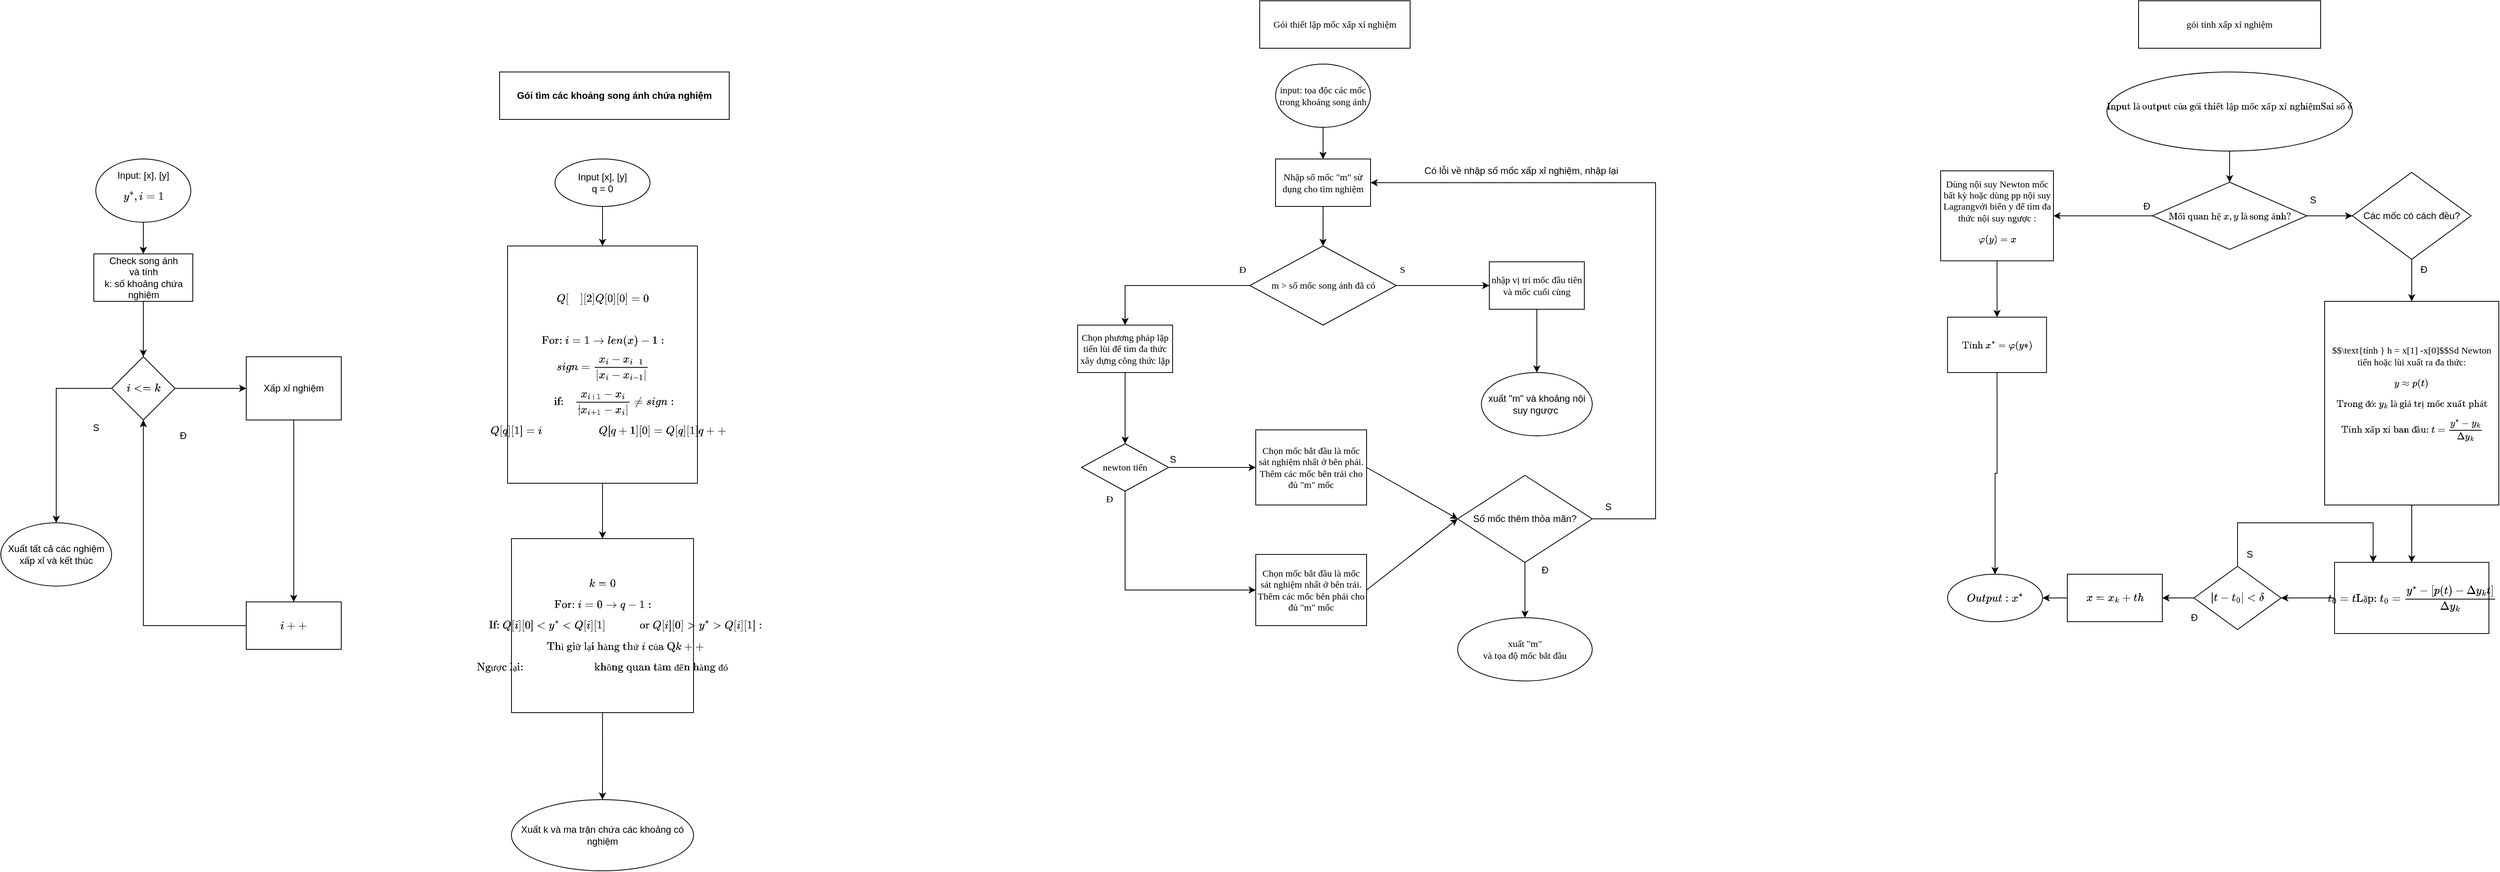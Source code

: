 <mxfile version="16.1.0" type="device"><diagram id="-bo-W2XCwvbuusPsBK75" name="Page-2"><mxGraphModel dx="1022" dy="5141" grid="1" gridSize="10" guides="1" tooltips="1" connect="1" arrows="1" fold="1" page="1" pageScale="1" pageWidth="3300" pageHeight="4681" math="1" shadow="0"><root><mxCell id="rgaE1AEuiitReDvdLhnc-0"/><mxCell id="rgaE1AEuiitReDvdLhnc-1" parent="rgaE1AEuiitReDvdLhnc-0"/><mxCell id="rgaE1AEuiitReDvdLhnc-18" style="edgeStyle=orthogonalEdgeStyle;rounded=0;orthogonalLoop=1;jettySize=auto;html=1;exitX=0.5;exitY=1;exitDx=0;exitDy=0;entryX=0.5;entryY=0;entryDx=0;entryDy=0;" parent="rgaE1AEuiitReDvdLhnc-1" source="rgaE1AEuiitReDvdLhnc-2" target="rgaE1AEuiitReDvdLhnc-4" edge="1"><mxGeometry relative="1" as="geometry"/></mxCell><mxCell id="rgaE1AEuiitReDvdLhnc-2" value="Input: [x], [y]&lt;br&gt;$$y^*, i = 1$$" style="ellipse;whiteSpace=wrap;html=1;" parent="rgaE1AEuiitReDvdLhnc-1" vertex="1"><mxGeometry x="180" y="80" width="120" height="80" as="geometry"/></mxCell><mxCell id="rgaE1AEuiitReDvdLhnc-15" style="edgeStyle=orthogonalEdgeStyle;rounded=0;orthogonalLoop=1;jettySize=auto;html=1;entryX=0.5;entryY=1;entryDx=0;entryDy=0;exitX=0;exitY=0.5;exitDx=0;exitDy=0;" parent="rgaE1AEuiitReDvdLhnc-1" source="rgaE1AEuiitReDvdLhnc-16" target="rgaE1AEuiitReDvdLhnc-7" edge="1"><mxGeometry relative="1" as="geometry"><mxPoint x="430" y="530" as="targetPoint"/><mxPoint x="390" y="580" as="sourcePoint"/></mxGeometry></mxCell><mxCell id="rgaE1AEuiitReDvdLhnc-17" style="edgeStyle=orthogonalEdgeStyle;rounded=0;orthogonalLoop=1;jettySize=auto;html=1;exitX=0.5;exitY=1;exitDx=0;exitDy=0;entryX=0.5;entryY=0;entryDx=0;entryDy=0;" parent="rgaE1AEuiitReDvdLhnc-1" source="rgaE1AEuiitReDvdLhnc-14" target="rgaE1AEuiitReDvdLhnc-16" edge="1"><mxGeometry relative="1" as="geometry"/></mxCell><mxCell id="rgaE1AEuiitReDvdLhnc-14" value="Xấp xỉ nghiệm" style="rounded=0;whiteSpace=wrap;html=1;" parent="rgaE1AEuiitReDvdLhnc-1" vertex="1"><mxGeometry x="370" y="330" width="120" height="80" as="geometry"/></mxCell><mxCell id="rgaE1AEuiitReDvdLhnc-19" style="edgeStyle=orthogonalEdgeStyle;rounded=0;orthogonalLoop=1;jettySize=auto;html=1;exitX=0.5;exitY=1;exitDx=0;exitDy=0;" parent="rgaE1AEuiitReDvdLhnc-1" source="rgaE1AEuiitReDvdLhnc-4" target="rgaE1AEuiitReDvdLhnc-7" edge="1"><mxGeometry relative="1" as="geometry"><mxPoint x="240" y="280" as="targetPoint"/></mxGeometry></mxCell><mxCell id="rgaE1AEuiitReDvdLhnc-4" value="Check song ánh&lt;br&gt;và tính &lt;br&gt;k: số khoảng chứa nghiệm" style="rounded=0;whiteSpace=wrap;html=1;" parent="rgaE1AEuiitReDvdLhnc-1" vertex="1"><mxGeometry x="177.5" y="200" width="125" height="60" as="geometry"/></mxCell><mxCell id="rgaE1AEuiitReDvdLhnc-8" style="edgeStyle=orthogonalEdgeStyle;rounded=0;orthogonalLoop=1;jettySize=auto;html=1;exitX=0;exitY=0.5;exitDx=0;exitDy=0;entryX=0.5;entryY=0;entryDx=0;entryDy=0;" parent="rgaE1AEuiitReDvdLhnc-1" source="rgaE1AEuiitReDvdLhnc-7" target="rgaE1AEuiitReDvdLhnc-20" edge="1"><mxGeometry relative="1" as="geometry"><mxPoint x="150" y="520" as="targetPoint"/><mxPoint x="90" y="400" as="sourcePoint"/></mxGeometry></mxCell><mxCell id="rgaE1AEuiitReDvdLhnc-10" style="edgeStyle=orthogonalEdgeStyle;rounded=0;orthogonalLoop=1;jettySize=auto;html=1;exitX=1;exitY=0.5;exitDx=0;exitDy=0;entryX=0;entryY=0.5;entryDx=0;entryDy=0;" parent="rgaE1AEuiitReDvdLhnc-1" source="rgaE1AEuiitReDvdLhnc-7" target="rgaE1AEuiitReDvdLhnc-14" edge="1"><mxGeometry relative="1" as="geometry"><mxPoint x="370" y="410" as="targetPoint"/></mxGeometry></mxCell><mxCell id="rgaE1AEuiitReDvdLhnc-7" value="$$i &amp;lt;= k$$" style="rhombus;whiteSpace=wrap;html=1;" parent="rgaE1AEuiitReDvdLhnc-1" vertex="1"><mxGeometry x="200" y="330" width="80" height="80" as="geometry"/></mxCell><mxCell id="rgaE1AEuiitReDvdLhnc-11" value="Đ" style="text;html=1;align=center;verticalAlign=middle;resizable=0;points=[];autosize=1;strokeColor=none;fillColor=none;" parent="rgaE1AEuiitReDvdLhnc-1" vertex="1"><mxGeometry x="280" y="420" width="20" height="20" as="geometry"/></mxCell><mxCell id="rgaE1AEuiitReDvdLhnc-12" value="S" style="text;html=1;align=center;verticalAlign=middle;resizable=0;points=[];autosize=1;strokeColor=none;fillColor=none;" parent="rgaE1AEuiitReDvdLhnc-1" vertex="1"><mxGeometry x="170" y="410" width="20" height="20" as="geometry"/></mxCell><mxCell id="rgaE1AEuiitReDvdLhnc-16" value="$$i++$$" style="rounded=0;whiteSpace=wrap;html=1;" parent="rgaE1AEuiitReDvdLhnc-1" vertex="1"><mxGeometry x="370" y="640" width="120" height="60" as="geometry"/></mxCell><mxCell id="rgaE1AEuiitReDvdLhnc-20" value="&lt;span&gt;Xuất tất cả các nghiệm xấp xỉ và kết thúc&lt;/span&gt;" style="ellipse;whiteSpace=wrap;html=1;" parent="rgaE1AEuiitReDvdLhnc-1" vertex="1"><mxGeometry x="60" y="540" width="140" height="80" as="geometry"/></mxCell><mxCell id="rgaE1AEuiitReDvdLhnc-23" style="edgeStyle=orthogonalEdgeStyle;rounded=0;orthogonalLoop=1;jettySize=auto;html=1;exitX=0.5;exitY=1;exitDx=0;exitDy=0;" parent="rgaE1AEuiitReDvdLhnc-1" source="rgaE1AEuiitReDvdLhnc-21" target="rgaE1AEuiitReDvdLhnc-24" edge="1"><mxGeometry relative="1" as="geometry"><mxPoint x="820.353" y="190" as="targetPoint"/></mxGeometry></mxCell><mxCell id="rgaE1AEuiitReDvdLhnc-21" value="Input [x], [y]&lt;br&gt;q = 0" style="ellipse;whiteSpace=wrap;html=1;" parent="rgaE1AEuiitReDvdLhnc-1" vertex="1"><mxGeometry x="759.95" y="80" width="120" height="60" as="geometry"/></mxCell><mxCell id="rgaE1AEuiitReDvdLhnc-22" value="&lt;b&gt;Gói tìm các khoảng song ánh chứa nghiệm&lt;/b&gt;" style="rounded=0;whiteSpace=wrap;html=1;" parent="rgaE1AEuiitReDvdLhnc-1" vertex="1"><mxGeometry x="690" y="-30" width="290" height="60" as="geometry"/></mxCell><mxCell id="rgaE1AEuiitReDvdLhnc-25" style="edgeStyle=orthogonalEdgeStyle;rounded=0;orthogonalLoop=1;jettySize=auto;html=1;exitX=0.5;exitY=1;exitDx=0;exitDy=0;entryX=0.5;entryY=0;entryDx=0;entryDy=0;" parent="rgaE1AEuiitReDvdLhnc-1" source="rgaE1AEuiitReDvdLhnc-24" target="rgaE1AEuiitReDvdLhnc-26" edge="1"><mxGeometry relative="1" as="geometry"><mxPoint x="820.353" y="690" as="targetPoint"/></mxGeometry></mxCell><mxCell id="rgaE1AEuiitReDvdLhnc-24" value="$$ Q[ \quad][ 2] \\&lt;br&gt;Q[0][0] = 0$$&lt;br&gt;$$ \text{For: } i = 1 \rightarrow len(x) - 1: $$$$ sign = \dfrac{x_i - x_{i-1}}{|x_i - x_{i-1}|} $$$$\quad\quad\text{if:}\quad \dfrac{x_{i+1} - x_{i}}{|x_{i+1} - x_{i}|}&amp;nbsp; \neq sign:$$$$ \quad Q[q][1] = i \\\quad\quad\quad \quad \quad Q[q+1][0] = Q[q][1]\\ q++ $$" style="rounded=0;whiteSpace=wrap;html=1;" parent="rgaE1AEuiitReDvdLhnc-1" vertex="1"><mxGeometry x="700.02" y="190" width="239.86" height="300" as="geometry"/></mxCell><mxCell id="rgaE1AEuiitReDvdLhnc-27" style="edgeStyle=orthogonalEdgeStyle;rounded=0;orthogonalLoop=1;jettySize=auto;html=1;exitX=0.5;exitY=1;exitDx=0;exitDy=0;entryX=0.5;entryY=0;entryDx=0;entryDy=0;" parent="rgaE1AEuiitReDvdLhnc-1" source="rgaE1AEuiitReDvdLhnc-26" target="rgaE1AEuiitReDvdLhnc-28" edge="1"><mxGeometry relative="1" as="geometry"><mxPoint x="869.765" y="1200" as="targetPoint"/></mxGeometry></mxCell><mxCell id="rgaE1AEuiitReDvdLhnc-26" value="$$k = 0$$$$ \text{For: } i = 0\rightarrow q-1: $$ $$\quad\quad\quad\quad \text{If: }&amp;nbsp; Q[i][0]&amp;lt;y^*&amp;lt;Q[i][1] \\ \quad\quad\quad\text{or } Q[i][0]&amp;gt;y^*&amp;gt;Q[i][1]: $$ $$\quad\quad\quad\quad\text{Thì giữ lại hàng thứ } i \text{ của Q}\\ k++$$ $$&lt;br&gt;&amp;nbsp;\text{Ngược lại:}\quad\quad\quad\quad&lt;br&gt;\\\quad\quad \text{ không quan tâm đến hàng đó} $$" style="rounded=0;whiteSpace=wrap;html=1;" parent="rgaE1AEuiitReDvdLhnc-1" vertex="1"><mxGeometry x="705" y="560" width="229.91" height="220" as="geometry"/></mxCell><mxCell id="rgaE1AEuiitReDvdLhnc-28" value="Xuất k và ma trận chứa các khoảng có nghiệm" style="ellipse;whiteSpace=wrap;html=1;" parent="rgaE1AEuiitReDvdLhnc-1" vertex="1"><mxGeometry x="704.91" y="890" width="230" height="90" as="geometry"/></mxCell><mxCell id="rgaE1AEuiitReDvdLhnc-30" value="&lt;font face=&quot;Times New Roman&quot;&gt;Gói thiết lập mốc xấp xỉ nghiệm&lt;/font&gt;" style="rounded=0;whiteSpace=wrap;html=1;" parent="rgaE1AEuiitReDvdLhnc-1" vertex="1"><mxGeometry x="1650" y="-120" width="190" height="60" as="geometry"/></mxCell><mxCell id="t8xWHfFTONVKPdkL1_0G-3" style="edgeStyle=orthogonalEdgeStyle;rounded=0;orthogonalLoop=1;jettySize=auto;html=1;" parent="rgaE1AEuiitReDvdLhnc-1" source="t8xWHfFTONVKPdkL1_0G-0" target="t8xWHfFTONVKPdkL1_0G-1" edge="1"><mxGeometry relative="1" as="geometry"/></mxCell><mxCell id="t8xWHfFTONVKPdkL1_0G-0" value="&lt;font face=&quot;Times New Roman&quot;&gt;Nhập số mốc &quot;m&quot; sử dụng cho tìm nghiệm&lt;/font&gt;" style="rounded=0;whiteSpace=wrap;html=1;" parent="rgaE1AEuiitReDvdLhnc-1" vertex="1"><mxGeometry x="1670" y="80" width="120" height="60" as="geometry"/></mxCell><mxCell id="t8xWHfFTONVKPdkL1_0G-73" value="" style="edgeStyle=orthogonalEdgeStyle;rounded=0;orthogonalLoop=1;jettySize=auto;html=1;" parent="rgaE1AEuiitReDvdLhnc-1" source="t8xWHfFTONVKPdkL1_0G-62" target="t8xWHfFTONVKPdkL1_0G-66" edge="1"><mxGeometry relative="1" as="geometry"/></mxCell><mxCell id="t8xWHfFTONVKPdkL1_0G-62" value="&lt;font face=&quot;Times New Roman&quot;&gt;Dùng nội suy Newton mốc bất kỳ hoặc dùng pp nội suy Lagrangvới biến y để tìm đa thức nội suy ngược :$$\varphi (y) =x$$&lt;/font&gt;" style="rounded=0;whiteSpace=wrap;html=1;" parent="rgaE1AEuiitReDvdLhnc-1" vertex="1"><mxGeometry x="2510" y="95" width="142.5" height="113.76" as="geometry"/></mxCell><mxCell id="HyQccZ0J9gBfOuroHUTR-16" style="edgeStyle=orthogonalEdgeStyle;rounded=0;orthogonalLoop=1;jettySize=auto;html=1;exitX=0.5;exitY=1;exitDx=0;exitDy=0;" edge="1" parent="rgaE1AEuiitReDvdLhnc-1" source="t8xWHfFTONVKPdkL1_0G-64"><mxGeometry relative="1" as="geometry"><mxPoint x="3105" y="520" as="targetPoint"/></mxGeometry></mxCell><mxCell id="HyQccZ0J9gBfOuroHUTR-20" style="edgeStyle=orthogonalEdgeStyle;rounded=0;orthogonalLoop=1;jettySize=auto;html=1;exitX=0.5;exitY=1;exitDx=0;exitDy=0;" edge="1" parent="rgaE1AEuiitReDvdLhnc-1" source="t8xWHfFTONVKPdkL1_0G-64" target="HyQccZ0J9gBfOuroHUTR-21"><mxGeometry relative="1" as="geometry"><mxPoint x="3105" y="600" as="targetPoint"/></mxGeometry></mxCell><mxCell id="t8xWHfFTONVKPdkL1_0G-64" value="&lt;span style=&quot;font-family: &amp;#34;times new roman&amp;#34;&quot;&gt;$$\text{tính } h = x[1] -x[0]$&lt;/span&gt;&lt;span style=&quot;font-family: &amp;#34;times new roman&amp;#34;&quot;&gt;$&lt;/span&gt;&lt;font face=&quot;Times New Roman&quot;&gt;Sd Newton tiến hoặc lùi xuất ra đa thức:&lt;br&gt;$$ y \approx p(t) $$$$\text{Trong đó: } y_k \text{ là giá trị mốc xuất phát}$$ $$ \text{Tính xấp xỉ ban đầu: } t = \dfrac{y^* - y_k}{\Delta y_k} $$&lt;br&gt;&lt;/font&gt;" style="rounded=0;whiteSpace=wrap;html=1;" parent="rgaE1AEuiitReDvdLhnc-1" vertex="1"><mxGeometry x="2995" y="260" width="220" height="257.5" as="geometry"/></mxCell><mxCell id="HyQccZ0J9gBfOuroHUTR-18" style="edgeStyle=orthogonalEdgeStyle;rounded=0;orthogonalLoop=1;jettySize=auto;html=1;exitX=0.5;exitY=1;exitDx=0;exitDy=0;" edge="1" parent="rgaE1AEuiitReDvdLhnc-1" source="t8xWHfFTONVKPdkL1_0G-66" target="HyQccZ0J9gBfOuroHUTR-19"><mxGeometry relative="1" as="geometry"><mxPoint x="2655" y="440" as="targetPoint"/></mxGeometry></mxCell><mxCell id="t8xWHfFTONVKPdkL1_0G-66" value="&lt;font face=&quot;Times New Roman&quot;&gt;$$\text{Tính } x^* = \varphi (y*)$$&lt;/font&gt;" style="rounded=0;whiteSpace=wrap;html=1;" parent="rgaE1AEuiitReDvdLhnc-1" vertex="1"><mxGeometry x="2518.75" y="280" width="125" height="70" as="geometry"/></mxCell><mxCell id="t8xWHfFTONVKPdkL1_0G-67" value="&lt;font face=&quot;Times New Roman&quot;&gt;gói tính xấp xỉ nghiệm&lt;/font&gt;" style="rounded=0;whiteSpace=wrap;html=1;" parent="rgaE1AEuiitReDvdLhnc-1" vertex="1"><mxGeometry x="2760" y="-120" width="230" height="60" as="geometry"/></mxCell><mxCell id="t8xWHfFTONVKPdkL1_0G-18" value="" style="edgeStyle=orthogonalEdgeStyle;rounded=0;orthogonalLoop=1;jettySize=auto;html=1;" parent="rgaE1AEuiitReDvdLhnc-1" source="t8xWHfFTONVKPdkL1_0G-7" target="t8xWHfFTONVKPdkL1_0G-16" edge="1"><mxGeometry relative="1" as="geometry"/></mxCell><mxCell id="t8xWHfFTONVKPdkL1_0G-7" value="&lt;font face=&quot;Times New Roman&quot;&gt;Chọn phương pháp lặp tiến lùi để tìm đa thức xây dựng công thức lặp&lt;/font&gt;" style="rounded=0;whiteSpace=wrap;html=1;" parent="rgaE1AEuiitReDvdLhnc-1" vertex="1"><mxGeometry x="1420" y="290" width="120" height="60" as="geometry"/></mxCell><mxCell id="HyQccZ0J9gBfOuroHUTR-3" style="edgeStyle=none;rounded=0;orthogonalLoop=1;jettySize=auto;html=1;exitX=1;exitY=0.5;exitDx=0;exitDy=0;entryX=0;entryY=0.5;entryDx=0;entryDy=0;" edge="1" parent="rgaE1AEuiitReDvdLhnc-1" source="t8xWHfFTONVKPdkL1_0G-22" target="HyQccZ0J9gBfOuroHUTR-1"><mxGeometry relative="1" as="geometry"/></mxCell><mxCell id="t8xWHfFTONVKPdkL1_0G-22" value="&lt;font face=&quot;Times New Roman&quot;&gt;Chọn mốc bắt đầu là mốc sát nghiệm nhất ở bên trái.&lt;br&gt;Thêm các mốc bên phải cho đủ &quot;m&quot; mốc&lt;/font&gt;" style="rounded=0;whiteSpace=wrap;html=1;" parent="rgaE1AEuiitReDvdLhnc-1" vertex="1"><mxGeometry x="1645" y="580" width="140" height="90" as="geometry"/></mxCell><mxCell id="HyQccZ0J9gBfOuroHUTR-2" style="rounded=0;orthogonalLoop=1;jettySize=auto;html=1;exitX=1;exitY=0.5;exitDx=0;exitDy=0;entryX=0;entryY=0.5;entryDx=0;entryDy=0;" edge="1" parent="rgaE1AEuiitReDvdLhnc-1" source="t8xWHfFTONVKPdkL1_0G-23" target="HyQccZ0J9gBfOuroHUTR-1"><mxGeometry relative="1" as="geometry"/></mxCell><mxCell id="t8xWHfFTONVKPdkL1_0G-23" value="&lt;span style=&quot;font-family: &amp;#34;times new roman&amp;#34;&quot;&gt;Chọn mốc bắt đầu là mốc sát nghiệm nhất ở bên phải.&lt;/span&gt;&lt;br style=&quot;font-family: &amp;#34;times new roman&amp;#34;&quot;&gt;&lt;span style=&quot;font-family: &amp;#34;times new roman&amp;#34;&quot;&gt;Thêm các mốc bên trái cho đủ &quot;m&quot; mốc&lt;/span&gt;" style="rounded=0;whiteSpace=wrap;html=1;" parent="rgaE1AEuiitReDvdLhnc-1" vertex="1"><mxGeometry x="1645" y="422.5" width="140" height="95" as="geometry"/></mxCell><mxCell id="HyQccZ0J9gBfOuroHUTR-7" value="" style="edgeStyle=orthogonalEdgeStyle;rounded=0;orthogonalLoop=1;jettySize=auto;html=1;" edge="1" parent="rgaE1AEuiitReDvdLhnc-1" source="t8xWHfFTONVKPdkL1_0G-8" target="HyQccZ0J9gBfOuroHUTR-6"><mxGeometry relative="1" as="geometry"/></mxCell><mxCell id="t8xWHfFTONVKPdkL1_0G-8" value="&lt;font face=&quot;Times New Roman&quot;&gt;nhập vị trí mốc đầu tiên và mốc cuối cùng&lt;/font&gt;" style="rounded=0;whiteSpace=wrap;html=1;" parent="rgaE1AEuiitReDvdLhnc-1" vertex="1"><mxGeometry x="1940" y="210" width="120" height="60" as="geometry"/></mxCell><mxCell id="t8xWHfFTONVKPdkL1_0G-4" value="" style="edgeStyle=orthogonalEdgeStyle;rounded=0;orthogonalLoop=1;jettySize=auto;html=1;entryX=0;entryY=0.5;entryDx=0;entryDy=0;" parent="rgaE1AEuiitReDvdLhnc-1" source="t8xWHfFTONVKPdkL1_0G-1" target="t8xWHfFTONVKPdkL1_0G-8" edge="1"><mxGeometry relative="1" as="geometry"><mxPoint x="1940" y="240" as="targetPoint"/></mxGeometry></mxCell><mxCell id="t8xWHfFTONVKPdkL1_0G-28" value="" style="edgeStyle=orthogonalEdgeStyle;rounded=0;orthogonalLoop=1;jettySize=auto;html=1;exitX=0;exitY=0.5;exitDx=0;exitDy=0;entryX=0.5;entryY=0;entryDx=0;entryDy=0;" parent="rgaE1AEuiitReDvdLhnc-1" source="t8xWHfFTONVKPdkL1_0G-1" target="t8xWHfFTONVKPdkL1_0G-7" edge="1"><mxGeometry relative="1" as="geometry"><Array as="points"><mxPoint x="1480" y="240"/></Array><mxPoint x="1490" y="310" as="targetPoint"/></mxGeometry></mxCell><mxCell id="t8xWHfFTONVKPdkL1_0G-1" value="&lt;font face=&quot;Times New Roman&quot;&gt;m &amp;gt; số mốc song ánh đã có&lt;/font&gt;" style="rhombus;whiteSpace=wrap;html=1;" parent="rgaE1AEuiitReDvdLhnc-1" vertex="1"><mxGeometry x="1637.5" y="190" width="185" height="100" as="geometry"/></mxCell><mxCell id="t8xWHfFTONVKPdkL1_0G-19" value="" style="edgeStyle=orthogonalEdgeStyle;rounded=0;orthogonalLoop=1;jettySize=auto;html=1;entryX=0;entryY=0.5;entryDx=0;entryDy=0;" parent="rgaE1AEuiitReDvdLhnc-1" source="t8xWHfFTONVKPdkL1_0G-16" target="t8xWHfFTONVKPdkL1_0G-23" edge="1"><mxGeometry relative="1" as="geometry"><mxPoint x="1590" y="470" as="targetPoint"/></mxGeometry></mxCell><mxCell id="t8xWHfFTONVKPdkL1_0G-49" style="edgeStyle=orthogonalEdgeStyle;rounded=0;orthogonalLoop=1;jettySize=auto;html=1;exitX=0.5;exitY=1;exitDx=0;exitDy=0;entryX=0;entryY=0.5;entryDx=0;entryDy=0;" parent="rgaE1AEuiitReDvdLhnc-1" source="t8xWHfFTONVKPdkL1_0G-16" target="t8xWHfFTONVKPdkL1_0G-22" edge="1"><mxGeometry relative="1" as="geometry"><Array as="points"><mxPoint x="1480" y="625"/></Array><mxPoint x="1620" y="610" as="targetPoint"/></mxGeometry></mxCell><mxCell id="t8xWHfFTONVKPdkL1_0G-16" value="&lt;font face=&quot;Times New Roman&quot;&gt;newton tiến&lt;/font&gt;" style="rhombus;whiteSpace=wrap;html=1;" parent="rgaE1AEuiitReDvdLhnc-1" vertex="1"><mxGeometry x="1425" y="440" width="110" height="60" as="geometry"/></mxCell><mxCell id="t8xWHfFTONVKPdkL1_0G-72" value="" style="edgeStyle=orthogonalEdgeStyle;rounded=0;orthogonalLoop=1;jettySize=auto;html=1;" parent="rgaE1AEuiitReDvdLhnc-1" source="t8xWHfFTONVKPdkL1_0G-69" target="t8xWHfFTONVKPdkL1_0G-62" edge="1"><mxGeometry relative="1" as="geometry"/></mxCell><mxCell id="t8xWHfFTONVKPdkL1_0G-74" value="" style="edgeStyle=orthogonalEdgeStyle;rounded=0;orthogonalLoop=1;jettySize=auto;html=1;entryX=0;entryY=0.5;entryDx=0;entryDy=0;" parent="rgaE1AEuiitReDvdLhnc-1" source="t8xWHfFTONVKPdkL1_0G-69" target="HyQccZ0J9gBfOuroHUTR-13" edge="1"><mxGeometry relative="1" as="geometry"><mxPoint x="3070" y="100" as="targetPoint"/></mxGeometry></mxCell><mxCell id="t8xWHfFTONVKPdkL1_0G-69" value="&lt;font face=&quot;Times New Roman&quot;&gt;$$\text{Mối quan hệ } x, y\text{ là song ánh?}$$&lt;/font&gt;" style="rhombus;whiteSpace=wrap;html=1;" parent="rgaE1AEuiitReDvdLhnc-1" vertex="1"><mxGeometry x="2777.5" y="109.38" width="195" height="85" as="geometry"/></mxCell><mxCell id="t8xWHfFTONVKPdkL1_0G-51" value="" style="edgeStyle=orthogonalEdgeStyle;rounded=0;orthogonalLoop=1;jettySize=auto;html=1;" parent="rgaE1AEuiitReDvdLhnc-1" source="t8xWHfFTONVKPdkL1_0G-27" target="t8xWHfFTONVKPdkL1_0G-0" edge="1"><mxGeometry relative="1" as="geometry"/></mxCell><mxCell id="t8xWHfFTONVKPdkL1_0G-27" value="&lt;font face=&quot;Times New Roman&quot;&gt;input: tọa độc các mốc&lt;br&gt;trong khoảng song ánh&lt;br&gt;&lt;/font&gt;" style="ellipse;whiteSpace=wrap;html=1;" parent="rgaE1AEuiitReDvdLhnc-1" vertex="1"><mxGeometry x="1670" y="-40" width="120" height="80" as="geometry"/></mxCell><mxCell id="t8xWHfFTONVKPdkL1_0G-70" value="" style="edgeStyle=orthogonalEdgeStyle;rounded=0;orthogonalLoop=1;jettySize=auto;html=1;" parent="rgaE1AEuiitReDvdLhnc-1" source="t8xWHfFTONVKPdkL1_0G-68" target="t8xWHfFTONVKPdkL1_0G-69" edge="1"><mxGeometry relative="1" as="geometry"/></mxCell><mxCell id="t8xWHfFTONVKPdkL1_0G-68" value="&lt;font face=&quot;Times New Roman&quot;&gt;$$\text{Input là output của gói thiết lập mốc xấp xỉ nghiệm}\\ \text{Sai số } \delta&amp;nbsp; $$&lt;br&gt;&lt;/font&gt;" style="ellipse;whiteSpace=wrap;html=1;" parent="rgaE1AEuiitReDvdLhnc-1" vertex="1"><mxGeometry x="2720" y="-30" width="310" height="100" as="geometry"/></mxCell><mxCell id="t8xWHfFTONVKPdkL1_0G-31" value="&lt;font face=&quot;Times New Roman&quot;&gt;S&lt;/font&gt;" style="text;html=1;align=center;verticalAlign=middle;resizable=0;points=[];autosize=1;" parent="rgaE1AEuiitReDvdLhnc-1" vertex="1"><mxGeometry x="1820" y="210" width="20" height="20" as="geometry"/></mxCell><mxCell id="t8xWHfFTONVKPdkL1_0G-32" value="&lt;font face=&quot;Times New Roman&quot;&gt;Đ&lt;/font&gt;" style="text;html=1;align=center;verticalAlign=middle;resizable=0;points=[];autosize=1;" parent="rgaE1AEuiitReDvdLhnc-1" vertex="1"><mxGeometry x="1617.5" y="210" width="20" height="20" as="geometry"/></mxCell><mxCell id="t8xWHfFTONVKPdkL1_0G-55" value="&lt;font face=&quot;Times New Roman&quot;&gt;Đ&lt;/font&gt;" style="text;html=1;align=center;verticalAlign=middle;resizable=0;points=[];autosize=1;" parent="rgaE1AEuiitReDvdLhnc-1" vertex="1"><mxGeometry x="1450" y="500" width="20" height="20" as="geometry"/></mxCell><mxCell id="t8xWHfFTONVKPdkL1_0G-58" value="&lt;font face=&quot;Times New Roman&quot;&gt;xuất &quot;m&quot;&lt;br&gt;và tọa độ mốc bắt đầu&lt;br&gt;&lt;/font&gt;" style="ellipse;whiteSpace=wrap;html=1;" parent="rgaE1AEuiitReDvdLhnc-1" vertex="1"><mxGeometry x="1900" y="660" width="170" height="80" as="geometry"/></mxCell><mxCell id="HyQccZ0J9gBfOuroHUTR-0" value="S" style="text;html=1;align=center;verticalAlign=middle;resizable=0;points=[];autosize=1;strokeColor=none;fillColor=none;" vertex="1" parent="rgaE1AEuiitReDvdLhnc-1"><mxGeometry x="1530" y="450" width="20" height="20" as="geometry"/></mxCell><mxCell id="HyQccZ0J9gBfOuroHUTR-4" style="edgeStyle=none;rounded=0;orthogonalLoop=1;jettySize=auto;html=1;exitX=0.5;exitY=1;exitDx=0;exitDy=0;entryX=0.5;entryY=0;entryDx=0;entryDy=0;" edge="1" parent="rgaE1AEuiitReDvdLhnc-1" source="HyQccZ0J9gBfOuroHUTR-1" target="t8xWHfFTONVKPdkL1_0G-58"><mxGeometry relative="1" as="geometry"/></mxCell><mxCell id="HyQccZ0J9gBfOuroHUTR-5" style="edgeStyle=orthogonalEdgeStyle;rounded=0;orthogonalLoop=1;jettySize=auto;html=1;exitX=1;exitY=0.5;exitDx=0;exitDy=0;entryX=1;entryY=0.5;entryDx=0;entryDy=0;" edge="1" parent="rgaE1AEuiitReDvdLhnc-1" source="HyQccZ0J9gBfOuroHUTR-1" target="t8xWHfFTONVKPdkL1_0G-0"><mxGeometry relative="1" as="geometry"><Array as="points"><mxPoint x="2150" y="535"/><mxPoint x="2150" y="110"/></Array></mxGeometry></mxCell><mxCell id="HyQccZ0J9gBfOuroHUTR-1" value="Số mốc thêm thỏa mãn?" style="rhombus;whiteSpace=wrap;html=1;" vertex="1" parent="rgaE1AEuiitReDvdLhnc-1"><mxGeometry x="1900" y="480" width="170" height="110" as="geometry"/></mxCell><mxCell id="HyQccZ0J9gBfOuroHUTR-6" value="xuất &quot;m&quot; và khoảng nội suy ngược&amp;nbsp;" style="ellipse;whiteSpace=wrap;html=1;rounded=0;" vertex="1" parent="rgaE1AEuiitReDvdLhnc-1"><mxGeometry x="1930" y="350" width="140" height="80" as="geometry"/></mxCell><mxCell id="HyQccZ0J9gBfOuroHUTR-8" value="Đ" style="text;html=1;align=center;verticalAlign=middle;resizable=0;points=[];autosize=1;strokeColor=none;fillColor=none;" vertex="1" parent="rgaE1AEuiitReDvdLhnc-1"><mxGeometry x="2000" y="590" width="20" height="20" as="geometry"/></mxCell><mxCell id="HyQccZ0J9gBfOuroHUTR-9" value="S" style="text;html=1;align=center;verticalAlign=middle;resizable=0;points=[];autosize=1;strokeColor=none;fillColor=none;" vertex="1" parent="rgaE1AEuiitReDvdLhnc-1"><mxGeometry x="2080" y="510" width="20" height="20" as="geometry"/></mxCell><mxCell id="HyQccZ0J9gBfOuroHUTR-10" value="Có lỗi về nhập số mốc xấp xỉ nghiệm, nhập lại" style="text;html=1;align=center;verticalAlign=middle;resizable=0;points=[];autosize=1;strokeColor=none;fillColor=none;" vertex="1" parent="rgaE1AEuiitReDvdLhnc-1"><mxGeometry x="1850" y="85" width="260" height="20" as="geometry"/></mxCell><mxCell id="HyQccZ0J9gBfOuroHUTR-11" value="Đ" style="text;html=1;align=center;verticalAlign=middle;resizable=0;points=[];autosize=1;strokeColor=none;fillColor=none;" vertex="1" parent="rgaE1AEuiitReDvdLhnc-1"><mxGeometry x="2760" y="130" width="20" height="20" as="geometry"/></mxCell><mxCell id="HyQccZ0J9gBfOuroHUTR-12" value="S" style="text;html=1;align=center;verticalAlign=middle;resizable=0;points=[];autosize=1;strokeColor=none;fillColor=none;" vertex="1" parent="rgaE1AEuiitReDvdLhnc-1"><mxGeometry x="2970" y="121.88" width="20" height="20" as="geometry"/></mxCell><mxCell id="HyQccZ0J9gBfOuroHUTR-14" style="edgeStyle=orthogonalEdgeStyle;rounded=0;orthogonalLoop=1;jettySize=auto;html=1;exitX=0.5;exitY=1;exitDx=0;exitDy=0;entryX=0.5;entryY=0;entryDx=0;entryDy=0;" edge="1" parent="rgaE1AEuiitReDvdLhnc-1" source="HyQccZ0J9gBfOuroHUTR-13" target="t8xWHfFTONVKPdkL1_0G-64"><mxGeometry relative="1" as="geometry"><mxPoint x="3105" y="260" as="targetPoint"/></mxGeometry></mxCell><mxCell id="HyQccZ0J9gBfOuroHUTR-13" value="Các mốc có cách đều?" style="rhombus;whiteSpace=wrap;html=1;" vertex="1" parent="rgaE1AEuiitReDvdLhnc-1"><mxGeometry x="3030" y="96.88" width="150" height="110" as="geometry"/></mxCell><mxCell id="HyQccZ0J9gBfOuroHUTR-17" value="Đ" style="text;html=1;align=center;verticalAlign=middle;resizable=0;points=[];autosize=1;strokeColor=none;fillColor=none;" vertex="1" parent="rgaE1AEuiitReDvdLhnc-1"><mxGeometry x="3110" y="210" width="20" height="20" as="geometry"/></mxCell><mxCell id="HyQccZ0J9gBfOuroHUTR-19" value="$$Output: x^*$$" style="ellipse;whiteSpace=wrap;html=1;" vertex="1" parent="rgaE1AEuiitReDvdLhnc-1"><mxGeometry x="2518.75" y="605" width="120" height="60" as="geometry"/></mxCell><mxCell id="HyQccZ0J9gBfOuroHUTR-22" style="edgeStyle=orthogonalEdgeStyle;rounded=0;orthogonalLoop=1;jettySize=auto;html=1;exitX=0;exitY=0.5;exitDx=0;exitDy=0;entryX=1;entryY=0.5;entryDx=0;entryDy=0;" edge="1" parent="rgaE1AEuiitReDvdLhnc-1" source="HyQccZ0J9gBfOuroHUTR-21" target="HyQccZ0J9gBfOuroHUTR-23"><mxGeometry relative="1" as="geometry"><mxPoint x="2960" y="635" as="targetPoint"/></mxGeometry></mxCell><mxCell id="HyQccZ0J9gBfOuroHUTR-21" value="$$t_0 = t\\ \text{Lặp: } t_0 = \dfrac{y^* - [p(t) - \Delta y_kt]}{\Delta y_k} $$" style="rounded=0;whiteSpace=wrap;html=1;" vertex="1" parent="rgaE1AEuiitReDvdLhnc-1"><mxGeometry x="3007.5" y="590" width="195" height="90" as="geometry"/></mxCell><mxCell id="HyQccZ0J9gBfOuroHUTR-24" style="edgeStyle=orthogonalEdgeStyle;rounded=0;orthogonalLoop=1;jettySize=auto;html=1;exitX=0.5;exitY=0;exitDx=0;exitDy=0;entryX=0.25;entryY=0;entryDx=0;entryDy=0;" edge="1" parent="rgaE1AEuiitReDvdLhnc-1" source="HyQccZ0J9gBfOuroHUTR-23" target="HyQccZ0J9gBfOuroHUTR-21"><mxGeometry relative="1" as="geometry"><mxPoint x="2930" y="530" as="targetPoint"/><mxPoint x="3020" y="550" as="sourcePoint"/><Array as="points"><mxPoint x="2885" y="540"/><mxPoint x="3056" y="540"/></Array></mxGeometry></mxCell><mxCell id="HyQccZ0J9gBfOuroHUTR-34" style="edgeStyle=orthogonalEdgeStyle;rounded=0;orthogonalLoop=1;jettySize=auto;html=1;exitX=0;exitY=0.5;exitDx=0;exitDy=0;entryX=1;entryY=0.5;entryDx=0;entryDy=0;" edge="1" parent="rgaE1AEuiitReDvdLhnc-1" source="HyQccZ0J9gBfOuroHUTR-23" target="HyQccZ0J9gBfOuroHUTR-33"><mxGeometry relative="1" as="geometry"/></mxCell><mxCell id="HyQccZ0J9gBfOuroHUTR-23" value="$$|t - t_0| &amp;lt;\delta$$" style="rhombus;whiteSpace=wrap;html=1;" vertex="1" parent="rgaE1AEuiitReDvdLhnc-1"><mxGeometry x="2830" y="595" width="110" height="80" as="geometry"/></mxCell><mxCell id="HyQccZ0J9gBfOuroHUTR-25" value="S" style="text;html=1;align=center;verticalAlign=middle;resizable=0;points=[];autosize=1;strokeColor=none;fillColor=none;" vertex="1" parent="rgaE1AEuiitReDvdLhnc-1"><mxGeometry x="2890" y="570" width="20" height="20" as="geometry"/></mxCell><mxCell id="HyQccZ0J9gBfOuroHUTR-29" value="Đ" style="text;html=1;align=center;verticalAlign=middle;resizable=0;points=[];autosize=1;strokeColor=none;fillColor=none;" vertex="1" parent="rgaE1AEuiitReDvdLhnc-1"><mxGeometry x="2820" y="650" width="20" height="20" as="geometry"/></mxCell><mxCell id="HyQccZ0J9gBfOuroHUTR-35" style="edgeStyle=orthogonalEdgeStyle;rounded=0;orthogonalLoop=1;jettySize=auto;html=1;exitX=0;exitY=0.5;exitDx=0;exitDy=0;entryX=1;entryY=0.5;entryDx=0;entryDy=0;" edge="1" parent="rgaE1AEuiitReDvdLhnc-1" source="HyQccZ0J9gBfOuroHUTR-33" target="HyQccZ0J9gBfOuroHUTR-19"><mxGeometry relative="1" as="geometry"/></mxCell><mxCell id="HyQccZ0J9gBfOuroHUTR-33" value="$$x = x_k + th$$" style="whiteSpace=wrap;html=1;" vertex="1" parent="rgaE1AEuiitReDvdLhnc-1"><mxGeometry x="2670" y="605" width="120" height="60" as="geometry"/></mxCell></root></mxGraphModel></diagram></mxfile>